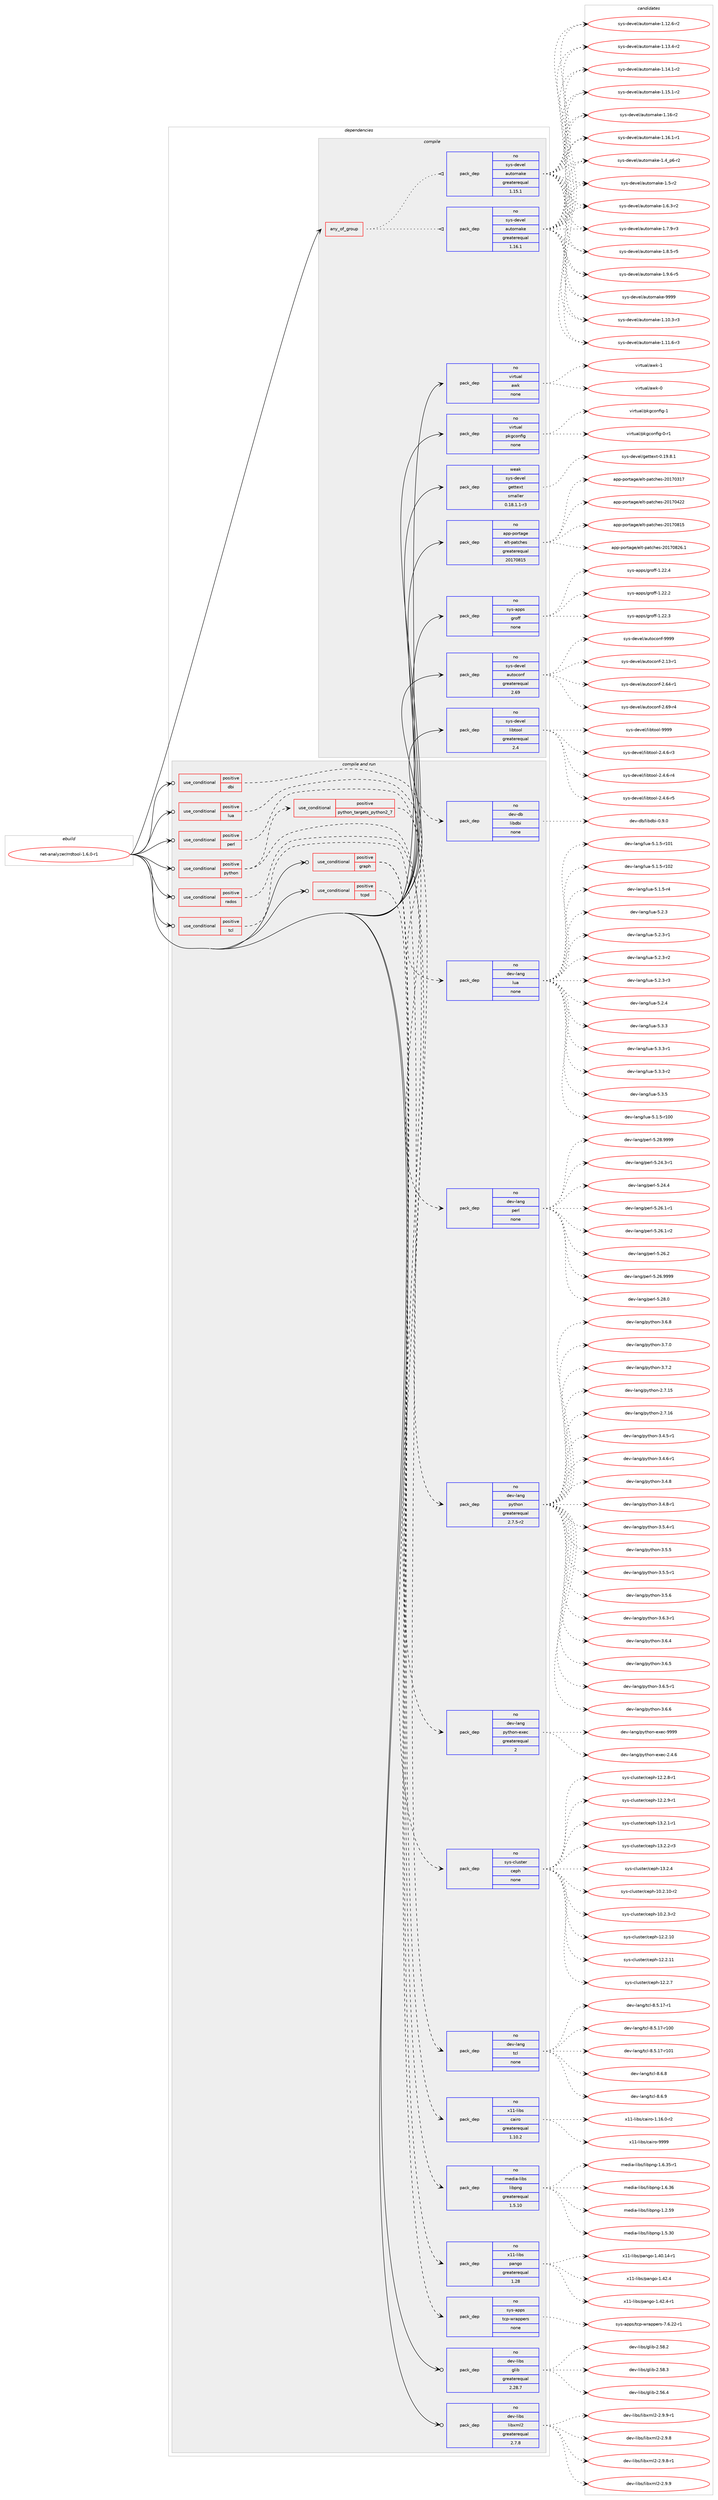 digraph prolog {

# *************
# Graph options
# *************

newrank=true;
concentrate=true;
compound=true;
graph [rankdir=LR,fontname=Helvetica,fontsize=10,ranksep=1.5];#, ranksep=2.5, nodesep=0.2];
edge  [arrowhead=vee];
node  [fontname=Helvetica,fontsize=10];

# **********
# The ebuild
# **********

subgraph cluster_leftcol {
color=gray;
rank=same;
label=<<i>ebuild</i>>;
id [label="net-analyzer/rrdtool-1.6.0-r1", color=red, width=4, href="../net-analyzer/rrdtool-1.6.0-r1.svg"];
}

# ****************
# The dependencies
# ****************

subgraph cluster_midcol {
color=gray;
label=<<i>dependencies</i>>;
subgraph cluster_compile {
fillcolor="#eeeeee";
style=filled;
label=<<i>compile</i>>;
subgraph any25863 {
dependency1646690 [label=<<TABLE BORDER="0" CELLBORDER="1" CELLSPACING="0" CELLPADDING="4"><TR><TD CELLPADDING="10">any_of_group</TD></TR></TABLE>>, shape=none, color=red];subgraph pack1177462 {
dependency1646691 [label=<<TABLE BORDER="0" CELLBORDER="1" CELLSPACING="0" CELLPADDING="4" WIDTH="220"><TR><TD ROWSPAN="6" CELLPADDING="30">pack_dep</TD></TR><TR><TD WIDTH="110">no</TD></TR><TR><TD>sys-devel</TD></TR><TR><TD>automake</TD></TR><TR><TD>greaterequal</TD></TR><TR><TD>1.16.1</TD></TR></TABLE>>, shape=none, color=blue];
}
dependency1646690:e -> dependency1646691:w [weight=20,style="dotted",arrowhead="oinv"];
subgraph pack1177463 {
dependency1646692 [label=<<TABLE BORDER="0" CELLBORDER="1" CELLSPACING="0" CELLPADDING="4" WIDTH="220"><TR><TD ROWSPAN="6" CELLPADDING="30">pack_dep</TD></TR><TR><TD WIDTH="110">no</TD></TR><TR><TD>sys-devel</TD></TR><TR><TD>automake</TD></TR><TR><TD>greaterequal</TD></TR><TR><TD>1.15.1</TD></TR></TABLE>>, shape=none, color=blue];
}
dependency1646690:e -> dependency1646692:w [weight=20,style="dotted",arrowhead="oinv"];
}
id:e -> dependency1646690:w [weight=20,style="solid",arrowhead="vee"];
subgraph pack1177464 {
dependency1646693 [label=<<TABLE BORDER="0" CELLBORDER="1" CELLSPACING="0" CELLPADDING="4" WIDTH="220"><TR><TD ROWSPAN="6" CELLPADDING="30">pack_dep</TD></TR><TR><TD WIDTH="110">no</TD></TR><TR><TD>app-portage</TD></TR><TR><TD>elt-patches</TD></TR><TR><TD>greaterequal</TD></TR><TR><TD>20170815</TD></TR></TABLE>>, shape=none, color=blue];
}
id:e -> dependency1646693:w [weight=20,style="solid",arrowhead="vee"];
subgraph pack1177465 {
dependency1646694 [label=<<TABLE BORDER="0" CELLBORDER="1" CELLSPACING="0" CELLPADDING="4" WIDTH="220"><TR><TD ROWSPAN="6" CELLPADDING="30">pack_dep</TD></TR><TR><TD WIDTH="110">no</TD></TR><TR><TD>sys-apps</TD></TR><TR><TD>groff</TD></TR><TR><TD>none</TD></TR><TR><TD></TD></TR></TABLE>>, shape=none, color=blue];
}
id:e -> dependency1646694:w [weight=20,style="solid",arrowhead="vee"];
subgraph pack1177466 {
dependency1646695 [label=<<TABLE BORDER="0" CELLBORDER="1" CELLSPACING="0" CELLPADDING="4" WIDTH="220"><TR><TD ROWSPAN="6" CELLPADDING="30">pack_dep</TD></TR><TR><TD WIDTH="110">no</TD></TR><TR><TD>sys-devel</TD></TR><TR><TD>autoconf</TD></TR><TR><TD>greaterequal</TD></TR><TR><TD>2.69</TD></TR></TABLE>>, shape=none, color=blue];
}
id:e -> dependency1646695:w [weight=20,style="solid",arrowhead="vee"];
subgraph pack1177467 {
dependency1646696 [label=<<TABLE BORDER="0" CELLBORDER="1" CELLSPACING="0" CELLPADDING="4" WIDTH="220"><TR><TD ROWSPAN="6" CELLPADDING="30">pack_dep</TD></TR><TR><TD WIDTH="110">no</TD></TR><TR><TD>sys-devel</TD></TR><TR><TD>libtool</TD></TR><TR><TD>greaterequal</TD></TR><TR><TD>2.4</TD></TR></TABLE>>, shape=none, color=blue];
}
id:e -> dependency1646696:w [weight=20,style="solid",arrowhead="vee"];
subgraph pack1177468 {
dependency1646697 [label=<<TABLE BORDER="0" CELLBORDER="1" CELLSPACING="0" CELLPADDING="4" WIDTH="220"><TR><TD ROWSPAN="6" CELLPADDING="30">pack_dep</TD></TR><TR><TD WIDTH="110">no</TD></TR><TR><TD>virtual</TD></TR><TR><TD>awk</TD></TR><TR><TD>none</TD></TR><TR><TD></TD></TR></TABLE>>, shape=none, color=blue];
}
id:e -> dependency1646697:w [weight=20,style="solid",arrowhead="vee"];
subgraph pack1177469 {
dependency1646698 [label=<<TABLE BORDER="0" CELLBORDER="1" CELLSPACING="0" CELLPADDING="4" WIDTH="220"><TR><TD ROWSPAN="6" CELLPADDING="30">pack_dep</TD></TR><TR><TD WIDTH="110">no</TD></TR><TR><TD>virtual</TD></TR><TR><TD>pkgconfig</TD></TR><TR><TD>none</TD></TR><TR><TD></TD></TR></TABLE>>, shape=none, color=blue];
}
id:e -> dependency1646698:w [weight=20,style="solid",arrowhead="vee"];
subgraph pack1177470 {
dependency1646699 [label=<<TABLE BORDER="0" CELLBORDER="1" CELLSPACING="0" CELLPADDING="4" WIDTH="220"><TR><TD ROWSPAN="6" CELLPADDING="30">pack_dep</TD></TR><TR><TD WIDTH="110">weak</TD></TR><TR><TD>sys-devel</TD></TR><TR><TD>gettext</TD></TR><TR><TD>smaller</TD></TR><TR><TD>0.18.1.1-r3</TD></TR></TABLE>>, shape=none, color=blue];
}
id:e -> dependency1646699:w [weight=20,style="solid",arrowhead="vee"];
}
subgraph cluster_compileandrun {
fillcolor="#eeeeee";
style=filled;
label=<<i>compile and run</i>>;
subgraph cond442590 {
dependency1646700 [label=<<TABLE BORDER="0" CELLBORDER="1" CELLSPACING="0" CELLPADDING="4"><TR><TD ROWSPAN="3" CELLPADDING="10">use_conditional</TD></TR><TR><TD>positive</TD></TR><TR><TD>dbi</TD></TR></TABLE>>, shape=none, color=red];
subgraph pack1177471 {
dependency1646701 [label=<<TABLE BORDER="0" CELLBORDER="1" CELLSPACING="0" CELLPADDING="4" WIDTH="220"><TR><TD ROWSPAN="6" CELLPADDING="30">pack_dep</TD></TR><TR><TD WIDTH="110">no</TD></TR><TR><TD>dev-db</TD></TR><TR><TD>libdbi</TD></TR><TR><TD>none</TD></TR><TR><TD></TD></TR></TABLE>>, shape=none, color=blue];
}
dependency1646700:e -> dependency1646701:w [weight=20,style="dashed",arrowhead="vee"];
}
id:e -> dependency1646700:w [weight=20,style="solid",arrowhead="odotvee"];
subgraph cond442591 {
dependency1646702 [label=<<TABLE BORDER="0" CELLBORDER="1" CELLSPACING="0" CELLPADDING="4"><TR><TD ROWSPAN="3" CELLPADDING="10">use_conditional</TD></TR><TR><TD>positive</TD></TR><TR><TD>graph</TD></TR></TABLE>>, shape=none, color=red];
subgraph pack1177472 {
dependency1646703 [label=<<TABLE BORDER="0" CELLBORDER="1" CELLSPACING="0" CELLPADDING="4" WIDTH="220"><TR><TD ROWSPAN="6" CELLPADDING="30">pack_dep</TD></TR><TR><TD WIDTH="110">no</TD></TR><TR><TD>media-libs</TD></TR><TR><TD>libpng</TD></TR><TR><TD>greaterequal</TD></TR><TR><TD>1.5.10</TD></TR></TABLE>>, shape=none, color=blue];
}
dependency1646702:e -> dependency1646703:w [weight=20,style="dashed",arrowhead="vee"];
subgraph pack1177473 {
dependency1646704 [label=<<TABLE BORDER="0" CELLBORDER="1" CELLSPACING="0" CELLPADDING="4" WIDTH="220"><TR><TD ROWSPAN="6" CELLPADDING="30">pack_dep</TD></TR><TR><TD WIDTH="110">no</TD></TR><TR><TD>x11-libs</TD></TR><TR><TD>cairo</TD></TR><TR><TD>greaterequal</TD></TR><TR><TD>1.10.2</TD></TR></TABLE>>, shape=none, color=blue];
}
dependency1646702:e -> dependency1646704:w [weight=20,style="dashed",arrowhead="vee"];
subgraph pack1177474 {
dependency1646705 [label=<<TABLE BORDER="0" CELLBORDER="1" CELLSPACING="0" CELLPADDING="4" WIDTH="220"><TR><TD ROWSPAN="6" CELLPADDING="30">pack_dep</TD></TR><TR><TD WIDTH="110">no</TD></TR><TR><TD>x11-libs</TD></TR><TR><TD>pango</TD></TR><TR><TD>greaterequal</TD></TR><TR><TD>1.28</TD></TR></TABLE>>, shape=none, color=blue];
}
dependency1646702:e -> dependency1646705:w [weight=20,style="dashed",arrowhead="vee"];
}
id:e -> dependency1646702:w [weight=20,style="solid",arrowhead="odotvee"];
subgraph cond442592 {
dependency1646706 [label=<<TABLE BORDER="0" CELLBORDER="1" CELLSPACING="0" CELLPADDING="4"><TR><TD ROWSPAN="3" CELLPADDING="10">use_conditional</TD></TR><TR><TD>positive</TD></TR><TR><TD>lua</TD></TR></TABLE>>, shape=none, color=red];
subgraph pack1177475 {
dependency1646707 [label=<<TABLE BORDER="0" CELLBORDER="1" CELLSPACING="0" CELLPADDING="4" WIDTH="220"><TR><TD ROWSPAN="6" CELLPADDING="30">pack_dep</TD></TR><TR><TD WIDTH="110">no</TD></TR><TR><TD>dev-lang</TD></TR><TR><TD>lua</TD></TR><TR><TD>none</TD></TR><TR><TD></TD></TR></TABLE>>, shape=none, color=blue];
}
dependency1646706:e -> dependency1646707:w [weight=20,style="dashed",arrowhead="vee"];
}
id:e -> dependency1646706:w [weight=20,style="solid",arrowhead="odotvee"];
subgraph cond442593 {
dependency1646708 [label=<<TABLE BORDER="0" CELLBORDER="1" CELLSPACING="0" CELLPADDING="4"><TR><TD ROWSPAN="3" CELLPADDING="10">use_conditional</TD></TR><TR><TD>positive</TD></TR><TR><TD>perl</TD></TR></TABLE>>, shape=none, color=red];
subgraph pack1177476 {
dependency1646709 [label=<<TABLE BORDER="0" CELLBORDER="1" CELLSPACING="0" CELLPADDING="4" WIDTH="220"><TR><TD ROWSPAN="6" CELLPADDING="30">pack_dep</TD></TR><TR><TD WIDTH="110">no</TD></TR><TR><TD>dev-lang</TD></TR><TR><TD>perl</TD></TR><TR><TD>none</TD></TR><TR><TD></TD></TR></TABLE>>, shape=none, color=blue];
}
dependency1646708:e -> dependency1646709:w [weight=20,style="dashed",arrowhead="vee"];
}
id:e -> dependency1646708:w [weight=20,style="solid",arrowhead="odotvee"];
subgraph cond442594 {
dependency1646710 [label=<<TABLE BORDER="0" CELLBORDER="1" CELLSPACING="0" CELLPADDING="4"><TR><TD ROWSPAN="3" CELLPADDING="10">use_conditional</TD></TR><TR><TD>positive</TD></TR><TR><TD>python</TD></TR></TABLE>>, shape=none, color=red];
subgraph cond442595 {
dependency1646711 [label=<<TABLE BORDER="0" CELLBORDER="1" CELLSPACING="0" CELLPADDING="4"><TR><TD ROWSPAN="3" CELLPADDING="10">use_conditional</TD></TR><TR><TD>positive</TD></TR><TR><TD>python_targets_python2_7</TD></TR></TABLE>>, shape=none, color=red];
subgraph pack1177477 {
dependency1646712 [label=<<TABLE BORDER="0" CELLBORDER="1" CELLSPACING="0" CELLPADDING="4" WIDTH="220"><TR><TD ROWSPAN="6" CELLPADDING="30">pack_dep</TD></TR><TR><TD WIDTH="110">no</TD></TR><TR><TD>dev-lang</TD></TR><TR><TD>python</TD></TR><TR><TD>greaterequal</TD></TR><TR><TD>2.7.5-r2</TD></TR></TABLE>>, shape=none, color=blue];
}
dependency1646711:e -> dependency1646712:w [weight=20,style="dashed",arrowhead="vee"];
}
dependency1646710:e -> dependency1646711:w [weight=20,style="dashed",arrowhead="vee"];
subgraph pack1177478 {
dependency1646713 [label=<<TABLE BORDER="0" CELLBORDER="1" CELLSPACING="0" CELLPADDING="4" WIDTH="220"><TR><TD ROWSPAN="6" CELLPADDING="30">pack_dep</TD></TR><TR><TD WIDTH="110">no</TD></TR><TR><TD>dev-lang</TD></TR><TR><TD>python-exec</TD></TR><TR><TD>greaterequal</TD></TR><TR><TD>2</TD></TR></TABLE>>, shape=none, color=blue];
}
dependency1646710:e -> dependency1646713:w [weight=20,style="dashed",arrowhead="vee"];
}
id:e -> dependency1646710:w [weight=20,style="solid",arrowhead="odotvee"];
subgraph cond442596 {
dependency1646714 [label=<<TABLE BORDER="0" CELLBORDER="1" CELLSPACING="0" CELLPADDING="4"><TR><TD ROWSPAN="3" CELLPADDING="10">use_conditional</TD></TR><TR><TD>positive</TD></TR><TR><TD>rados</TD></TR></TABLE>>, shape=none, color=red];
subgraph pack1177479 {
dependency1646715 [label=<<TABLE BORDER="0" CELLBORDER="1" CELLSPACING="0" CELLPADDING="4" WIDTH="220"><TR><TD ROWSPAN="6" CELLPADDING="30">pack_dep</TD></TR><TR><TD WIDTH="110">no</TD></TR><TR><TD>sys-cluster</TD></TR><TR><TD>ceph</TD></TR><TR><TD>none</TD></TR><TR><TD></TD></TR></TABLE>>, shape=none, color=blue];
}
dependency1646714:e -> dependency1646715:w [weight=20,style="dashed",arrowhead="vee"];
}
id:e -> dependency1646714:w [weight=20,style="solid",arrowhead="odotvee"];
subgraph cond442597 {
dependency1646716 [label=<<TABLE BORDER="0" CELLBORDER="1" CELLSPACING="0" CELLPADDING="4"><TR><TD ROWSPAN="3" CELLPADDING="10">use_conditional</TD></TR><TR><TD>positive</TD></TR><TR><TD>tcl</TD></TR></TABLE>>, shape=none, color=red];
subgraph pack1177480 {
dependency1646717 [label=<<TABLE BORDER="0" CELLBORDER="1" CELLSPACING="0" CELLPADDING="4" WIDTH="220"><TR><TD ROWSPAN="6" CELLPADDING="30">pack_dep</TD></TR><TR><TD WIDTH="110">no</TD></TR><TR><TD>dev-lang</TD></TR><TR><TD>tcl</TD></TR><TR><TD>none</TD></TR><TR><TD></TD></TR></TABLE>>, shape=none, color=blue];
}
dependency1646716:e -> dependency1646717:w [weight=20,style="dashed",arrowhead="vee"];
}
id:e -> dependency1646716:w [weight=20,style="solid",arrowhead="odotvee"];
subgraph cond442598 {
dependency1646718 [label=<<TABLE BORDER="0" CELLBORDER="1" CELLSPACING="0" CELLPADDING="4"><TR><TD ROWSPAN="3" CELLPADDING="10">use_conditional</TD></TR><TR><TD>positive</TD></TR><TR><TD>tcpd</TD></TR></TABLE>>, shape=none, color=red];
subgraph pack1177481 {
dependency1646719 [label=<<TABLE BORDER="0" CELLBORDER="1" CELLSPACING="0" CELLPADDING="4" WIDTH="220"><TR><TD ROWSPAN="6" CELLPADDING="30">pack_dep</TD></TR><TR><TD WIDTH="110">no</TD></TR><TR><TD>sys-apps</TD></TR><TR><TD>tcp-wrappers</TD></TR><TR><TD>none</TD></TR><TR><TD></TD></TR></TABLE>>, shape=none, color=blue];
}
dependency1646718:e -> dependency1646719:w [weight=20,style="dashed",arrowhead="vee"];
}
id:e -> dependency1646718:w [weight=20,style="solid",arrowhead="odotvee"];
subgraph pack1177482 {
dependency1646720 [label=<<TABLE BORDER="0" CELLBORDER="1" CELLSPACING="0" CELLPADDING="4" WIDTH="220"><TR><TD ROWSPAN="6" CELLPADDING="30">pack_dep</TD></TR><TR><TD WIDTH="110">no</TD></TR><TR><TD>dev-libs</TD></TR><TR><TD>glib</TD></TR><TR><TD>greaterequal</TD></TR><TR><TD>2.28.7</TD></TR></TABLE>>, shape=none, color=blue];
}
id:e -> dependency1646720:w [weight=20,style="solid",arrowhead="odotvee"];
subgraph pack1177483 {
dependency1646721 [label=<<TABLE BORDER="0" CELLBORDER="1" CELLSPACING="0" CELLPADDING="4" WIDTH="220"><TR><TD ROWSPAN="6" CELLPADDING="30">pack_dep</TD></TR><TR><TD WIDTH="110">no</TD></TR><TR><TD>dev-libs</TD></TR><TR><TD>libxml2</TD></TR><TR><TD>greaterequal</TD></TR><TR><TD>2.7.8</TD></TR></TABLE>>, shape=none, color=blue];
}
id:e -> dependency1646721:w [weight=20,style="solid",arrowhead="odotvee"];
}
subgraph cluster_run {
fillcolor="#eeeeee";
style=filled;
label=<<i>run</i>>;
}
}

# **************
# The candidates
# **************

subgraph cluster_choices {
rank=same;
color=gray;
label=<<i>candidates</i>>;

subgraph choice1177462 {
color=black;
nodesep=1;
choice11512111545100101118101108479711711611110997107101454946494846514511451 [label="sys-devel/automake-1.10.3-r3", color=red, width=4,href="../sys-devel/automake-1.10.3-r3.svg"];
choice11512111545100101118101108479711711611110997107101454946494946544511451 [label="sys-devel/automake-1.11.6-r3", color=red, width=4,href="../sys-devel/automake-1.11.6-r3.svg"];
choice11512111545100101118101108479711711611110997107101454946495046544511450 [label="sys-devel/automake-1.12.6-r2", color=red, width=4,href="../sys-devel/automake-1.12.6-r2.svg"];
choice11512111545100101118101108479711711611110997107101454946495146524511450 [label="sys-devel/automake-1.13.4-r2", color=red, width=4,href="../sys-devel/automake-1.13.4-r2.svg"];
choice11512111545100101118101108479711711611110997107101454946495246494511450 [label="sys-devel/automake-1.14.1-r2", color=red, width=4,href="../sys-devel/automake-1.14.1-r2.svg"];
choice11512111545100101118101108479711711611110997107101454946495346494511450 [label="sys-devel/automake-1.15.1-r2", color=red, width=4,href="../sys-devel/automake-1.15.1-r2.svg"];
choice1151211154510010111810110847971171161111099710710145494649544511450 [label="sys-devel/automake-1.16-r2", color=red, width=4,href="../sys-devel/automake-1.16-r2.svg"];
choice11512111545100101118101108479711711611110997107101454946495446494511449 [label="sys-devel/automake-1.16.1-r1", color=red, width=4,href="../sys-devel/automake-1.16.1-r1.svg"];
choice115121115451001011181011084797117116111109971071014549465295112544511450 [label="sys-devel/automake-1.4_p6-r2", color=red, width=4,href="../sys-devel/automake-1.4_p6-r2.svg"];
choice11512111545100101118101108479711711611110997107101454946534511450 [label="sys-devel/automake-1.5-r2", color=red, width=4,href="../sys-devel/automake-1.5-r2.svg"];
choice115121115451001011181011084797117116111109971071014549465446514511450 [label="sys-devel/automake-1.6.3-r2", color=red, width=4,href="../sys-devel/automake-1.6.3-r2.svg"];
choice115121115451001011181011084797117116111109971071014549465546574511451 [label="sys-devel/automake-1.7.9-r3", color=red, width=4,href="../sys-devel/automake-1.7.9-r3.svg"];
choice115121115451001011181011084797117116111109971071014549465646534511453 [label="sys-devel/automake-1.8.5-r5", color=red, width=4,href="../sys-devel/automake-1.8.5-r5.svg"];
choice115121115451001011181011084797117116111109971071014549465746544511453 [label="sys-devel/automake-1.9.6-r5", color=red, width=4,href="../sys-devel/automake-1.9.6-r5.svg"];
choice115121115451001011181011084797117116111109971071014557575757 [label="sys-devel/automake-9999", color=red, width=4,href="../sys-devel/automake-9999.svg"];
dependency1646691:e -> choice11512111545100101118101108479711711611110997107101454946494846514511451:w [style=dotted,weight="100"];
dependency1646691:e -> choice11512111545100101118101108479711711611110997107101454946494946544511451:w [style=dotted,weight="100"];
dependency1646691:e -> choice11512111545100101118101108479711711611110997107101454946495046544511450:w [style=dotted,weight="100"];
dependency1646691:e -> choice11512111545100101118101108479711711611110997107101454946495146524511450:w [style=dotted,weight="100"];
dependency1646691:e -> choice11512111545100101118101108479711711611110997107101454946495246494511450:w [style=dotted,weight="100"];
dependency1646691:e -> choice11512111545100101118101108479711711611110997107101454946495346494511450:w [style=dotted,weight="100"];
dependency1646691:e -> choice1151211154510010111810110847971171161111099710710145494649544511450:w [style=dotted,weight="100"];
dependency1646691:e -> choice11512111545100101118101108479711711611110997107101454946495446494511449:w [style=dotted,weight="100"];
dependency1646691:e -> choice115121115451001011181011084797117116111109971071014549465295112544511450:w [style=dotted,weight="100"];
dependency1646691:e -> choice11512111545100101118101108479711711611110997107101454946534511450:w [style=dotted,weight="100"];
dependency1646691:e -> choice115121115451001011181011084797117116111109971071014549465446514511450:w [style=dotted,weight="100"];
dependency1646691:e -> choice115121115451001011181011084797117116111109971071014549465546574511451:w [style=dotted,weight="100"];
dependency1646691:e -> choice115121115451001011181011084797117116111109971071014549465646534511453:w [style=dotted,weight="100"];
dependency1646691:e -> choice115121115451001011181011084797117116111109971071014549465746544511453:w [style=dotted,weight="100"];
dependency1646691:e -> choice115121115451001011181011084797117116111109971071014557575757:w [style=dotted,weight="100"];
}
subgraph choice1177463 {
color=black;
nodesep=1;
choice11512111545100101118101108479711711611110997107101454946494846514511451 [label="sys-devel/automake-1.10.3-r3", color=red, width=4,href="../sys-devel/automake-1.10.3-r3.svg"];
choice11512111545100101118101108479711711611110997107101454946494946544511451 [label="sys-devel/automake-1.11.6-r3", color=red, width=4,href="../sys-devel/automake-1.11.6-r3.svg"];
choice11512111545100101118101108479711711611110997107101454946495046544511450 [label="sys-devel/automake-1.12.6-r2", color=red, width=4,href="../sys-devel/automake-1.12.6-r2.svg"];
choice11512111545100101118101108479711711611110997107101454946495146524511450 [label="sys-devel/automake-1.13.4-r2", color=red, width=4,href="../sys-devel/automake-1.13.4-r2.svg"];
choice11512111545100101118101108479711711611110997107101454946495246494511450 [label="sys-devel/automake-1.14.1-r2", color=red, width=4,href="../sys-devel/automake-1.14.1-r2.svg"];
choice11512111545100101118101108479711711611110997107101454946495346494511450 [label="sys-devel/automake-1.15.1-r2", color=red, width=4,href="../sys-devel/automake-1.15.1-r2.svg"];
choice1151211154510010111810110847971171161111099710710145494649544511450 [label="sys-devel/automake-1.16-r2", color=red, width=4,href="../sys-devel/automake-1.16-r2.svg"];
choice11512111545100101118101108479711711611110997107101454946495446494511449 [label="sys-devel/automake-1.16.1-r1", color=red, width=4,href="../sys-devel/automake-1.16.1-r1.svg"];
choice115121115451001011181011084797117116111109971071014549465295112544511450 [label="sys-devel/automake-1.4_p6-r2", color=red, width=4,href="../sys-devel/automake-1.4_p6-r2.svg"];
choice11512111545100101118101108479711711611110997107101454946534511450 [label="sys-devel/automake-1.5-r2", color=red, width=4,href="../sys-devel/automake-1.5-r2.svg"];
choice115121115451001011181011084797117116111109971071014549465446514511450 [label="sys-devel/automake-1.6.3-r2", color=red, width=4,href="../sys-devel/automake-1.6.3-r2.svg"];
choice115121115451001011181011084797117116111109971071014549465546574511451 [label="sys-devel/automake-1.7.9-r3", color=red, width=4,href="../sys-devel/automake-1.7.9-r3.svg"];
choice115121115451001011181011084797117116111109971071014549465646534511453 [label="sys-devel/automake-1.8.5-r5", color=red, width=4,href="../sys-devel/automake-1.8.5-r5.svg"];
choice115121115451001011181011084797117116111109971071014549465746544511453 [label="sys-devel/automake-1.9.6-r5", color=red, width=4,href="../sys-devel/automake-1.9.6-r5.svg"];
choice115121115451001011181011084797117116111109971071014557575757 [label="sys-devel/automake-9999", color=red, width=4,href="../sys-devel/automake-9999.svg"];
dependency1646692:e -> choice11512111545100101118101108479711711611110997107101454946494846514511451:w [style=dotted,weight="100"];
dependency1646692:e -> choice11512111545100101118101108479711711611110997107101454946494946544511451:w [style=dotted,weight="100"];
dependency1646692:e -> choice11512111545100101118101108479711711611110997107101454946495046544511450:w [style=dotted,weight="100"];
dependency1646692:e -> choice11512111545100101118101108479711711611110997107101454946495146524511450:w [style=dotted,weight="100"];
dependency1646692:e -> choice11512111545100101118101108479711711611110997107101454946495246494511450:w [style=dotted,weight="100"];
dependency1646692:e -> choice11512111545100101118101108479711711611110997107101454946495346494511450:w [style=dotted,weight="100"];
dependency1646692:e -> choice1151211154510010111810110847971171161111099710710145494649544511450:w [style=dotted,weight="100"];
dependency1646692:e -> choice11512111545100101118101108479711711611110997107101454946495446494511449:w [style=dotted,weight="100"];
dependency1646692:e -> choice115121115451001011181011084797117116111109971071014549465295112544511450:w [style=dotted,weight="100"];
dependency1646692:e -> choice11512111545100101118101108479711711611110997107101454946534511450:w [style=dotted,weight="100"];
dependency1646692:e -> choice115121115451001011181011084797117116111109971071014549465446514511450:w [style=dotted,weight="100"];
dependency1646692:e -> choice115121115451001011181011084797117116111109971071014549465546574511451:w [style=dotted,weight="100"];
dependency1646692:e -> choice115121115451001011181011084797117116111109971071014549465646534511453:w [style=dotted,weight="100"];
dependency1646692:e -> choice115121115451001011181011084797117116111109971071014549465746544511453:w [style=dotted,weight="100"];
dependency1646692:e -> choice115121115451001011181011084797117116111109971071014557575757:w [style=dotted,weight="100"];
}
subgraph choice1177464 {
color=black;
nodesep=1;
choice97112112451121111141169710310147101108116451129711699104101115455048495548514955 [label="app-portage/elt-patches-20170317", color=red, width=4,href="../app-portage/elt-patches-20170317.svg"];
choice97112112451121111141169710310147101108116451129711699104101115455048495548525050 [label="app-portage/elt-patches-20170422", color=red, width=4,href="../app-portage/elt-patches-20170422.svg"];
choice97112112451121111141169710310147101108116451129711699104101115455048495548564953 [label="app-portage/elt-patches-20170815", color=red, width=4,href="../app-portage/elt-patches-20170815.svg"];
choice971121124511211111411697103101471011081164511297116991041011154550484955485650544649 [label="app-portage/elt-patches-20170826.1", color=red, width=4,href="../app-portage/elt-patches-20170826.1.svg"];
dependency1646693:e -> choice97112112451121111141169710310147101108116451129711699104101115455048495548514955:w [style=dotted,weight="100"];
dependency1646693:e -> choice97112112451121111141169710310147101108116451129711699104101115455048495548525050:w [style=dotted,weight="100"];
dependency1646693:e -> choice97112112451121111141169710310147101108116451129711699104101115455048495548564953:w [style=dotted,weight="100"];
dependency1646693:e -> choice971121124511211111411697103101471011081164511297116991041011154550484955485650544649:w [style=dotted,weight="100"];
}
subgraph choice1177465 {
color=black;
nodesep=1;
choice11512111545971121121154710311411110210245494650504650 [label="sys-apps/groff-1.22.2", color=red, width=4,href="../sys-apps/groff-1.22.2.svg"];
choice11512111545971121121154710311411110210245494650504651 [label="sys-apps/groff-1.22.3", color=red, width=4,href="../sys-apps/groff-1.22.3.svg"];
choice11512111545971121121154710311411110210245494650504652 [label="sys-apps/groff-1.22.4", color=red, width=4,href="../sys-apps/groff-1.22.4.svg"];
dependency1646694:e -> choice11512111545971121121154710311411110210245494650504650:w [style=dotted,weight="100"];
dependency1646694:e -> choice11512111545971121121154710311411110210245494650504651:w [style=dotted,weight="100"];
dependency1646694:e -> choice11512111545971121121154710311411110210245494650504652:w [style=dotted,weight="100"];
}
subgraph choice1177466 {
color=black;
nodesep=1;
choice1151211154510010111810110847971171161119911111010245504649514511449 [label="sys-devel/autoconf-2.13-r1", color=red, width=4,href="../sys-devel/autoconf-2.13-r1.svg"];
choice1151211154510010111810110847971171161119911111010245504654524511449 [label="sys-devel/autoconf-2.64-r1", color=red, width=4,href="../sys-devel/autoconf-2.64-r1.svg"];
choice1151211154510010111810110847971171161119911111010245504654574511452 [label="sys-devel/autoconf-2.69-r4", color=red, width=4,href="../sys-devel/autoconf-2.69-r4.svg"];
choice115121115451001011181011084797117116111991111101024557575757 [label="sys-devel/autoconf-9999", color=red, width=4,href="../sys-devel/autoconf-9999.svg"];
dependency1646695:e -> choice1151211154510010111810110847971171161119911111010245504649514511449:w [style=dotted,weight="100"];
dependency1646695:e -> choice1151211154510010111810110847971171161119911111010245504654524511449:w [style=dotted,weight="100"];
dependency1646695:e -> choice1151211154510010111810110847971171161119911111010245504654574511452:w [style=dotted,weight="100"];
dependency1646695:e -> choice115121115451001011181011084797117116111991111101024557575757:w [style=dotted,weight="100"];
}
subgraph choice1177467 {
color=black;
nodesep=1;
choice1151211154510010111810110847108105981161111111084550465246544511451 [label="sys-devel/libtool-2.4.6-r3", color=red, width=4,href="../sys-devel/libtool-2.4.6-r3.svg"];
choice1151211154510010111810110847108105981161111111084550465246544511452 [label="sys-devel/libtool-2.4.6-r4", color=red, width=4,href="../sys-devel/libtool-2.4.6-r4.svg"];
choice1151211154510010111810110847108105981161111111084550465246544511453 [label="sys-devel/libtool-2.4.6-r5", color=red, width=4,href="../sys-devel/libtool-2.4.6-r5.svg"];
choice1151211154510010111810110847108105981161111111084557575757 [label="sys-devel/libtool-9999", color=red, width=4,href="../sys-devel/libtool-9999.svg"];
dependency1646696:e -> choice1151211154510010111810110847108105981161111111084550465246544511451:w [style=dotted,weight="100"];
dependency1646696:e -> choice1151211154510010111810110847108105981161111111084550465246544511452:w [style=dotted,weight="100"];
dependency1646696:e -> choice1151211154510010111810110847108105981161111111084550465246544511453:w [style=dotted,weight="100"];
dependency1646696:e -> choice1151211154510010111810110847108105981161111111084557575757:w [style=dotted,weight="100"];
}
subgraph choice1177468 {
color=black;
nodesep=1;
choice1181051141161179710847971191074548 [label="virtual/awk-0", color=red, width=4,href="../virtual/awk-0.svg"];
choice1181051141161179710847971191074549 [label="virtual/awk-1", color=red, width=4,href="../virtual/awk-1.svg"];
dependency1646697:e -> choice1181051141161179710847971191074548:w [style=dotted,weight="100"];
dependency1646697:e -> choice1181051141161179710847971191074549:w [style=dotted,weight="100"];
}
subgraph choice1177469 {
color=black;
nodesep=1;
choice11810511411611797108471121071039911111010210510345484511449 [label="virtual/pkgconfig-0-r1", color=red, width=4,href="../virtual/pkgconfig-0-r1.svg"];
choice1181051141161179710847112107103991111101021051034549 [label="virtual/pkgconfig-1", color=red, width=4,href="../virtual/pkgconfig-1.svg"];
dependency1646698:e -> choice11810511411611797108471121071039911111010210510345484511449:w [style=dotted,weight="100"];
dependency1646698:e -> choice1181051141161179710847112107103991111101021051034549:w [style=dotted,weight="100"];
}
subgraph choice1177470 {
color=black;
nodesep=1;
choice1151211154510010111810110847103101116116101120116454846495746564649 [label="sys-devel/gettext-0.19.8.1", color=red, width=4,href="../sys-devel/gettext-0.19.8.1.svg"];
dependency1646699:e -> choice1151211154510010111810110847103101116116101120116454846495746564649:w [style=dotted,weight="100"];
}
subgraph choice1177471 {
color=black;
nodesep=1;
choice1001011184510098471081059810098105454846574648 [label="dev-db/libdbi-0.9.0", color=red, width=4,href="../dev-db/libdbi-0.9.0.svg"];
dependency1646701:e -> choice1001011184510098471081059810098105454846574648:w [style=dotted,weight="100"];
}
subgraph choice1177472 {
color=black;
nodesep=1;
choice109101100105974510810598115471081059811211010345494650465357 [label="media-libs/libpng-1.2.59", color=red, width=4,href="../media-libs/libpng-1.2.59.svg"];
choice109101100105974510810598115471081059811211010345494653465148 [label="media-libs/libpng-1.5.30", color=red, width=4,href="../media-libs/libpng-1.5.30.svg"];
choice1091011001059745108105981154710810598112110103454946544651534511449 [label="media-libs/libpng-1.6.35-r1", color=red, width=4,href="../media-libs/libpng-1.6.35-r1.svg"];
choice109101100105974510810598115471081059811211010345494654465154 [label="media-libs/libpng-1.6.36", color=red, width=4,href="../media-libs/libpng-1.6.36.svg"];
dependency1646703:e -> choice109101100105974510810598115471081059811211010345494650465357:w [style=dotted,weight="100"];
dependency1646703:e -> choice109101100105974510810598115471081059811211010345494653465148:w [style=dotted,weight="100"];
dependency1646703:e -> choice1091011001059745108105981154710810598112110103454946544651534511449:w [style=dotted,weight="100"];
dependency1646703:e -> choice109101100105974510810598115471081059811211010345494654465154:w [style=dotted,weight="100"];
}
subgraph choice1177473 {
color=black;
nodesep=1;
choice12049494510810598115479997105114111454946495446484511450 [label="x11-libs/cairo-1.16.0-r2", color=red, width=4,href="../x11-libs/cairo-1.16.0-r2.svg"];
choice120494945108105981154799971051141114557575757 [label="x11-libs/cairo-9999", color=red, width=4,href="../x11-libs/cairo-9999.svg"];
dependency1646704:e -> choice12049494510810598115479997105114111454946495446484511450:w [style=dotted,weight="100"];
dependency1646704:e -> choice120494945108105981154799971051141114557575757:w [style=dotted,weight="100"];
}
subgraph choice1177474 {
color=black;
nodesep=1;
choice12049494510810598115471129711010311145494652484649524511449 [label="x11-libs/pango-1.40.14-r1", color=red, width=4,href="../x11-libs/pango-1.40.14-r1.svg"];
choice12049494510810598115471129711010311145494652504652 [label="x11-libs/pango-1.42.4", color=red, width=4,href="../x11-libs/pango-1.42.4.svg"];
choice120494945108105981154711297110103111454946525046524511449 [label="x11-libs/pango-1.42.4-r1", color=red, width=4,href="../x11-libs/pango-1.42.4-r1.svg"];
dependency1646705:e -> choice12049494510810598115471129711010311145494652484649524511449:w [style=dotted,weight="100"];
dependency1646705:e -> choice12049494510810598115471129711010311145494652504652:w [style=dotted,weight="100"];
dependency1646705:e -> choice120494945108105981154711297110103111454946525046524511449:w [style=dotted,weight="100"];
}
subgraph choice1177475 {
color=black;
nodesep=1;
choice1001011184510897110103471081179745534649465345114494848 [label="dev-lang/lua-5.1.5-r100", color=red, width=4,href="../dev-lang/lua-5.1.5-r100.svg"];
choice1001011184510897110103471081179745534649465345114494849 [label="dev-lang/lua-5.1.5-r101", color=red, width=4,href="../dev-lang/lua-5.1.5-r101.svg"];
choice1001011184510897110103471081179745534649465345114494850 [label="dev-lang/lua-5.1.5-r102", color=red, width=4,href="../dev-lang/lua-5.1.5-r102.svg"];
choice100101118451089711010347108117974553464946534511452 [label="dev-lang/lua-5.1.5-r4", color=red, width=4,href="../dev-lang/lua-5.1.5-r4.svg"];
choice10010111845108971101034710811797455346504651 [label="dev-lang/lua-5.2.3", color=red, width=4,href="../dev-lang/lua-5.2.3.svg"];
choice100101118451089711010347108117974553465046514511449 [label="dev-lang/lua-5.2.3-r1", color=red, width=4,href="../dev-lang/lua-5.2.3-r1.svg"];
choice100101118451089711010347108117974553465046514511450 [label="dev-lang/lua-5.2.3-r2", color=red, width=4,href="../dev-lang/lua-5.2.3-r2.svg"];
choice100101118451089711010347108117974553465046514511451 [label="dev-lang/lua-5.2.3-r3", color=red, width=4,href="../dev-lang/lua-5.2.3-r3.svg"];
choice10010111845108971101034710811797455346504652 [label="dev-lang/lua-5.2.4", color=red, width=4,href="../dev-lang/lua-5.2.4.svg"];
choice10010111845108971101034710811797455346514651 [label="dev-lang/lua-5.3.3", color=red, width=4,href="../dev-lang/lua-5.3.3.svg"];
choice100101118451089711010347108117974553465146514511449 [label="dev-lang/lua-5.3.3-r1", color=red, width=4,href="../dev-lang/lua-5.3.3-r1.svg"];
choice100101118451089711010347108117974553465146514511450 [label="dev-lang/lua-5.3.3-r2", color=red, width=4,href="../dev-lang/lua-5.3.3-r2.svg"];
choice10010111845108971101034710811797455346514653 [label="dev-lang/lua-5.3.5", color=red, width=4,href="../dev-lang/lua-5.3.5.svg"];
dependency1646707:e -> choice1001011184510897110103471081179745534649465345114494848:w [style=dotted,weight="100"];
dependency1646707:e -> choice1001011184510897110103471081179745534649465345114494849:w [style=dotted,weight="100"];
dependency1646707:e -> choice1001011184510897110103471081179745534649465345114494850:w [style=dotted,weight="100"];
dependency1646707:e -> choice100101118451089711010347108117974553464946534511452:w [style=dotted,weight="100"];
dependency1646707:e -> choice10010111845108971101034710811797455346504651:w [style=dotted,weight="100"];
dependency1646707:e -> choice100101118451089711010347108117974553465046514511449:w [style=dotted,weight="100"];
dependency1646707:e -> choice100101118451089711010347108117974553465046514511450:w [style=dotted,weight="100"];
dependency1646707:e -> choice100101118451089711010347108117974553465046514511451:w [style=dotted,weight="100"];
dependency1646707:e -> choice10010111845108971101034710811797455346504652:w [style=dotted,weight="100"];
dependency1646707:e -> choice10010111845108971101034710811797455346514651:w [style=dotted,weight="100"];
dependency1646707:e -> choice100101118451089711010347108117974553465146514511449:w [style=dotted,weight="100"];
dependency1646707:e -> choice100101118451089711010347108117974553465146514511450:w [style=dotted,weight="100"];
dependency1646707:e -> choice10010111845108971101034710811797455346514653:w [style=dotted,weight="100"];
}
subgraph choice1177476 {
color=black;
nodesep=1;
choice100101118451089711010347112101114108455346505246514511449 [label="dev-lang/perl-5.24.3-r1", color=red, width=4,href="../dev-lang/perl-5.24.3-r1.svg"];
choice10010111845108971101034711210111410845534650524652 [label="dev-lang/perl-5.24.4", color=red, width=4,href="../dev-lang/perl-5.24.4.svg"];
choice100101118451089711010347112101114108455346505446494511449 [label="dev-lang/perl-5.26.1-r1", color=red, width=4,href="../dev-lang/perl-5.26.1-r1.svg"];
choice100101118451089711010347112101114108455346505446494511450 [label="dev-lang/perl-5.26.1-r2", color=red, width=4,href="../dev-lang/perl-5.26.1-r2.svg"];
choice10010111845108971101034711210111410845534650544650 [label="dev-lang/perl-5.26.2", color=red, width=4,href="../dev-lang/perl-5.26.2.svg"];
choice10010111845108971101034711210111410845534650544657575757 [label="dev-lang/perl-5.26.9999", color=red, width=4,href="../dev-lang/perl-5.26.9999.svg"];
choice10010111845108971101034711210111410845534650564648 [label="dev-lang/perl-5.28.0", color=red, width=4,href="../dev-lang/perl-5.28.0.svg"];
choice10010111845108971101034711210111410845534650564657575757 [label="dev-lang/perl-5.28.9999", color=red, width=4,href="../dev-lang/perl-5.28.9999.svg"];
dependency1646709:e -> choice100101118451089711010347112101114108455346505246514511449:w [style=dotted,weight="100"];
dependency1646709:e -> choice10010111845108971101034711210111410845534650524652:w [style=dotted,weight="100"];
dependency1646709:e -> choice100101118451089711010347112101114108455346505446494511449:w [style=dotted,weight="100"];
dependency1646709:e -> choice100101118451089711010347112101114108455346505446494511450:w [style=dotted,weight="100"];
dependency1646709:e -> choice10010111845108971101034711210111410845534650544650:w [style=dotted,weight="100"];
dependency1646709:e -> choice10010111845108971101034711210111410845534650544657575757:w [style=dotted,weight="100"];
dependency1646709:e -> choice10010111845108971101034711210111410845534650564648:w [style=dotted,weight="100"];
dependency1646709:e -> choice10010111845108971101034711210111410845534650564657575757:w [style=dotted,weight="100"];
}
subgraph choice1177477 {
color=black;
nodesep=1;
choice10010111845108971101034711212111610411111045504655464953 [label="dev-lang/python-2.7.15", color=red, width=4,href="../dev-lang/python-2.7.15.svg"];
choice10010111845108971101034711212111610411111045504655464954 [label="dev-lang/python-2.7.16", color=red, width=4,href="../dev-lang/python-2.7.16.svg"];
choice1001011184510897110103471121211161041111104551465246534511449 [label="dev-lang/python-3.4.5-r1", color=red, width=4,href="../dev-lang/python-3.4.5-r1.svg"];
choice1001011184510897110103471121211161041111104551465246544511449 [label="dev-lang/python-3.4.6-r1", color=red, width=4,href="../dev-lang/python-3.4.6-r1.svg"];
choice100101118451089711010347112121116104111110455146524656 [label="dev-lang/python-3.4.8", color=red, width=4,href="../dev-lang/python-3.4.8.svg"];
choice1001011184510897110103471121211161041111104551465246564511449 [label="dev-lang/python-3.4.8-r1", color=red, width=4,href="../dev-lang/python-3.4.8-r1.svg"];
choice1001011184510897110103471121211161041111104551465346524511449 [label="dev-lang/python-3.5.4-r1", color=red, width=4,href="../dev-lang/python-3.5.4-r1.svg"];
choice100101118451089711010347112121116104111110455146534653 [label="dev-lang/python-3.5.5", color=red, width=4,href="../dev-lang/python-3.5.5.svg"];
choice1001011184510897110103471121211161041111104551465346534511449 [label="dev-lang/python-3.5.5-r1", color=red, width=4,href="../dev-lang/python-3.5.5-r1.svg"];
choice100101118451089711010347112121116104111110455146534654 [label="dev-lang/python-3.5.6", color=red, width=4,href="../dev-lang/python-3.5.6.svg"];
choice1001011184510897110103471121211161041111104551465446514511449 [label="dev-lang/python-3.6.3-r1", color=red, width=4,href="../dev-lang/python-3.6.3-r1.svg"];
choice100101118451089711010347112121116104111110455146544652 [label="dev-lang/python-3.6.4", color=red, width=4,href="../dev-lang/python-3.6.4.svg"];
choice100101118451089711010347112121116104111110455146544653 [label="dev-lang/python-3.6.5", color=red, width=4,href="../dev-lang/python-3.6.5.svg"];
choice1001011184510897110103471121211161041111104551465446534511449 [label="dev-lang/python-3.6.5-r1", color=red, width=4,href="../dev-lang/python-3.6.5-r1.svg"];
choice100101118451089711010347112121116104111110455146544654 [label="dev-lang/python-3.6.6", color=red, width=4,href="../dev-lang/python-3.6.6.svg"];
choice100101118451089711010347112121116104111110455146544656 [label="dev-lang/python-3.6.8", color=red, width=4,href="../dev-lang/python-3.6.8.svg"];
choice100101118451089711010347112121116104111110455146554648 [label="dev-lang/python-3.7.0", color=red, width=4,href="../dev-lang/python-3.7.0.svg"];
choice100101118451089711010347112121116104111110455146554650 [label="dev-lang/python-3.7.2", color=red, width=4,href="../dev-lang/python-3.7.2.svg"];
dependency1646712:e -> choice10010111845108971101034711212111610411111045504655464953:w [style=dotted,weight="100"];
dependency1646712:e -> choice10010111845108971101034711212111610411111045504655464954:w [style=dotted,weight="100"];
dependency1646712:e -> choice1001011184510897110103471121211161041111104551465246534511449:w [style=dotted,weight="100"];
dependency1646712:e -> choice1001011184510897110103471121211161041111104551465246544511449:w [style=dotted,weight="100"];
dependency1646712:e -> choice100101118451089711010347112121116104111110455146524656:w [style=dotted,weight="100"];
dependency1646712:e -> choice1001011184510897110103471121211161041111104551465246564511449:w [style=dotted,weight="100"];
dependency1646712:e -> choice1001011184510897110103471121211161041111104551465346524511449:w [style=dotted,weight="100"];
dependency1646712:e -> choice100101118451089711010347112121116104111110455146534653:w [style=dotted,weight="100"];
dependency1646712:e -> choice1001011184510897110103471121211161041111104551465346534511449:w [style=dotted,weight="100"];
dependency1646712:e -> choice100101118451089711010347112121116104111110455146534654:w [style=dotted,weight="100"];
dependency1646712:e -> choice1001011184510897110103471121211161041111104551465446514511449:w [style=dotted,weight="100"];
dependency1646712:e -> choice100101118451089711010347112121116104111110455146544652:w [style=dotted,weight="100"];
dependency1646712:e -> choice100101118451089711010347112121116104111110455146544653:w [style=dotted,weight="100"];
dependency1646712:e -> choice1001011184510897110103471121211161041111104551465446534511449:w [style=dotted,weight="100"];
dependency1646712:e -> choice100101118451089711010347112121116104111110455146544654:w [style=dotted,weight="100"];
dependency1646712:e -> choice100101118451089711010347112121116104111110455146544656:w [style=dotted,weight="100"];
dependency1646712:e -> choice100101118451089711010347112121116104111110455146554648:w [style=dotted,weight="100"];
dependency1646712:e -> choice100101118451089711010347112121116104111110455146554650:w [style=dotted,weight="100"];
}
subgraph choice1177478 {
color=black;
nodesep=1;
choice1001011184510897110103471121211161041111104510112010199455046524654 [label="dev-lang/python-exec-2.4.6", color=red, width=4,href="../dev-lang/python-exec-2.4.6.svg"];
choice10010111845108971101034711212111610411111045101120101994557575757 [label="dev-lang/python-exec-9999", color=red, width=4,href="../dev-lang/python-exec-9999.svg"];
dependency1646713:e -> choice1001011184510897110103471121211161041111104510112010199455046524654:w [style=dotted,weight="100"];
dependency1646713:e -> choice10010111845108971101034711212111610411111045101120101994557575757:w [style=dotted,weight="100"];
}
subgraph choice1177479 {
color=black;
nodesep=1;
choice1151211154599108117115116101114479910111210445494846504649484511450 [label="sys-cluster/ceph-10.2.10-r2", color=red, width=4,href="../sys-cluster/ceph-10.2.10-r2.svg"];
choice11512111545991081171151161011144799101112104454948465046514511450 [label="sys-cluster/ceph-10.2.3-r2", color=red, width=4,href="../sys-cluster/ceph-10.2.3-r2.svg"];
choice115121115459910811711511610111447991011121044549504650464948 [label="sys-cluster/ceph-12.2.10", color=red, width=4,href="../sys-cluster/ceph-12.2.10.svg"];
choice115121115459910811711511610111447991011121044549504650464949 [label="sys-cluster/ceph-12.2.11", color=red, width=4,href="../sys-cluster/ceph-12.2.11.svg"];
choice1151211154599108117115116101114479910111210445495046504655 [label="sys-cluster/ceph-12.2.7", color=red, width=4,href="../sys-cluster/ceph-12.2.7.svg"];
choice11512111545991081171151161011144799101112104454950465046564511449 [label="sys-cluster/ceph-12.2.8-r1", color=red, width=4,href="../sys-cluster/ceph-12.2.8-r1.svg"];
choice11512111545991081171151161011144799101112104454950465046574511449 [label="sys-cluster/ceph-12.2.9-r1", color=red, width=4,href="../sys-cluster/ceph-12.2.9-r1.svg"];
choice11512111545991081171151161011144799101112104454951465046494511449 [label="sys-cluster/ceph-13.2.1-r1", color=red, width=4,href="../sys-cluster/ceph-13.2.1-r1.svg"];
choice11512111545991081171151161011144799101112104454951465046504511451 [label="sys-cluster/ceph-13.2.2-r3", color=red, width=4,href="../sys-cluster/ceph-13.2.2-r3.svg"];
choice1151211154599108117115116101114479910111210445495146504652 [label="sys-cluster/ceph-13.2.4", color=red, width=4,href="../sys-cluster/ceph-13.2.4.svg"];
dependency1646715:e -> choice1151211154599108117115116101114479910111210445494846504649484511450:w [style=dotted,weight="100"];
dependency1646715:e -> choice11512111545991081171151161011144799101112104454948465046514511450:w [style=dotted,weight="100"];
dependency1646715:e -> choice115121115459910811711511610111447991011121044549504650464948:w [style=dotted,weight="100"];
dependency1646715:e -> choice115121115459910811711511610111447991011121044549504650464949:w [style=dotted,weight="100"];
dependency1646715:e -> choice1151211154599108117115116101114479910111210445495046504655:w [style=dotted,weight="100"];
dependency1646715:e -> choice11512111545991081171151161011144799101112104454950465046564511449:w [style=dotted,weight="100"];
dependency1646715:e -> choice11512111545991081171151161011144799101112104454950465046574511449:w [style=dotted,weight="100"];
dependency1646715:e -> choice11512111545991081171151161011144799101112104454951465046494511449:w [style=dotted,weight="100"];
dependency1646715:e -> choice11512111545991081171151161011144799101112104454951465046504511451:w [style=dotted,weight="100"];
dependency1646715:e -> choice1151211154599108117115116101114479910111210445495146504652:w [style=dotted,weight="100"];
}
subgraph choice1177480 {
color=black;
nodesep=1;
choice10010111845108971101034711699108455646534649554511449 [label="dev-lang/tcl-8.5.17-r1", color=red, width=4,href="../dev-lang/tcl-8.5.17-r1.svg"];
choice100101118451089711010347116991084556465346495545114494848 [label="dev-lang/tcl-8.5.17-r100", color=red, width=4,href="../dev-lang/tcl-8.5.17-r100.svg"];
choice100101118451089711010347116991084556465346495545114494849 [label="dev-lang/tcl-8.5.17-r101", color=red, width=4,href="../dev-lang/tcl-8.5.17-r101.svg"];
choice10010111845108971101034711699108455646544656 [label="dev-lang/tcl-8.6.8", color=red, width=4,href="../dev-lang/tcl-8.6.8.svg"];
choice10010111845108971101034711699108455646544657 [label="dev-lang/tcl-8.6.9", color=red, width=4,href="../dev-lang/tcl-8.6.9.svg"];
dependency1646717:e -> choice10010111845108971101034711699108455646534649554511449:w [style=dotted,weight="100"];
dependency1646717:e -> choice100101118451089711010347116991084556465346495545114494848:w [style=dotted,weight="100"];
dependency1646717:e -> choice100101118451089711010347116991084556465346495545114494849:w [style=dotted,weight="100"];
dependency1646717:e -> choice10010111845108971101034711699108455646544656:w [style=dotted,weight="100"];
dependency1646717:e -> choice10010111845108971101034711699108455646544657:w [style=dotted,weight="100"];
}
subgraph choice1177481 {
color=black;
nodesep=1;
choice115121115459711211211547116991124511911497112112101114115455546544650504511449 [label="sys-apps/tcp-wrappers-7.6.22-r1", color=red, width=4,href="../sys-apps/tcp-wrappers-7.6.22-r1.svg"];
dependency1646719:e -> choice115121115459711211211547116991124511911497112112101114115455546544650504511449:w [style=dotted,weight="100"];
}
subgraph choice1177482 {
color=black;
nodesep=1;
choice1001011184510810598115471031081059845504653544652 [label="dev-libs/glib-2.56.4", color=red, width=4,href="../dev-libs/glib-2.56.4.svg"];
choice1001011184510810598115471031081059845504653564650 [label="dev-libs/glib-2.58.2", color=red, width=4,href="../dev-libs/glib-2.58.2.svg"];
choice1001011184510810598115471031081059845504653564651 [label="dev-libs/glib-2.58.3", color=red, width=4,href="../dev-libs/glib-2.58.3.svg"];
dependency1646720:e -> choice1001011184510810598115471031081059845504653544652:w [style=dotted,weight="100"];
dependency1646720:e -> choice1001011184510810598115471031081059845504653564650:w [style=dotted,weight="100"];
dependency1646720:e -> choice1001011184510810598115471031081059845504653564651:w [style=dotted,weight="100"];
}
subgraph choice1177483 {
color=black;
nodesep=1;
choice1001011184510810598115471081059812010910850455046574656 [label="dev-libs/libxml2-2.9.8", color=red, width=4,href="../dev-libs/libxml2-2.9.8.svg"];
choice10010111845108105981154710810598120109108504550465746564511449 [label="dev-libs/libxml2-2.9.8-r1", color=red, width=4,href="../dev-libs/libxml2-2.9.8-r1.svg"];
choice1001011184510810598115471081059812010910850455046574657 [label="dev-libs/libxml2-2.9.9", color=red, width=4,href="../dev-libs/libxml2-2.9.9.svg"];
choice10010111845108105981154710810598120109108504550465746574511449 [label="dev-libs/libxml2-2.9.9-r1", color=red, width=4,href="../dev-libs/libxml2-2.9.9-r1.svg"];
dependency1646721:e -> choice1001011184510810598115471081059812010910850455046574656:w [style=dotted,weight="100"];
dependency1646721:e -> choice10010111845108105981154710810598120109108504550465746564511449:w [style=dotted,weight="100"];
dependency1646721:e -> choice1001011184510810598115471081059812010910850455046574657:w [style=dotted,weight="100"];
dependency1646721:e -> choice10010111845108105981154710810598120109108504550465746574511449:w [style=dotted,weight="100"];
}
}

}
